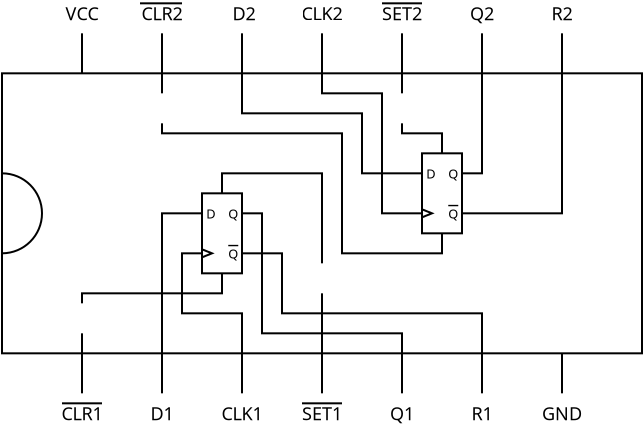 <?xml version="1.0" encoding="UTF-8"?>
<dia:diagram xmlns:dia="http://www.lysator.liu.se/~alla/dia/">
  <dia:layer name="Background" visible="true" connectable="true" active="true">
    <dia:object type="Standard - Box" version="0" id="O0">
      <dia:attribute name="obj_pos">
        <dia:point val="19,10"/>
      </dia:attribute>
      <dia:attribute name="obj_bb">
        <dia:rectangle val="18.95,9.95;51.05,24.05"/>
      </dia:attribute>
      <dia:attribute name="elem_corner">
        <dia:point val="19,10"/>
      </dia:attribute>
      <dia:attribute name="elem_width">
        <dia:real val="32"/>
      </dia:attribute>
      <dia:attribute name="elem_height">
        <dia:real val="14"/>
      </dia:attribute>
      <dia:attribute name="show_background">
        <dia:boolean val="true"/>
      </dia:attribute>
    </dia:object>
    <dia:object type="Standard - Text" version="1" id="O1">
      <dia:attribute name="obj_pos">
        <dia:point val="23,7"/>
      </dia:attribute>
      <dia:attribute name="obj_bb">
        <dia:rectangle val="22.061,6.475;23.939,7.525"/>
      </dia:attribute>
      <dia:attribute name="text">
        <dia:composite type="text">
          <dia:attribute name="string">
            <dia:string>#VCC#</dia:string>
          </dia:attribute>
          <dia:attribute name="font">
            <dia:font family="sans" style="0" name="Helvetica"/>
          </dia:attribute>
          <dia:attribute name="height">
            <dia:real val="1.129"/>
          </dia:attribute>
          <dia:attribute name="pos">
            <dia:point val="23,7.312"/>
          </dia:attribute>
          <dia:attribute name="color">
            <dia:color val="#000000ff"/>
          </dia:attribute>
          <dia:attribute name="alignment">
            <dia:enum val="1"/>
          </dia:attribute>
        </dia:composite>
      </dia:attribute>
      <dia:attribute name="valign">
        <dia:enum val="2"/>
      </dia:attribute>
    </dia:object>
    <dia:object type="Standard - Text" version="1" id="O2">
      <dia:attribute name="obj_pos">
        <dia:point val="23,27"/>
      </dia:attribute>
      <dia:attribute name="obj_bb">
        <dia:rectangle val="21.832,26.475;24.168,27.525"/>
      </dia:attribute>
      <dia:attribute name="text">
        <dia:composite type="text">
          <dia:attribute name="string">
            <dia:string>#CLR1#</dia:string>
          </dia:attribute>
          <dia:attribute name="font">
            <dia:font family="sans" style="0" name="Helvetica"/>
          </dia:attribute>
          <dia:attribute name="height">
            <dia:real val="1.129"/>
          </dia:attribute>
          <dia:attribute name="pos">
            <dia:point val="23,27.312"/>
          </dia:attribute>
          <dia:attribute name="color">
            <dia:color val="#000000ff"/>
          </dia:attribute>
          <dia:attribute name="alignment">
            <dia:enum val="1"/>
          </dia:attribute>
        </dia:composite>
      </dia:attribute>
      <dia:attribute name="valign">
        <dia:enum val="2"/>
      </dia:attribute>
    </dia:object>
    <dia:object type="Standard - Text" version="1" id="O3">
      <dia:attribute name="obj_pos">
        <dia:point val="27,27"/>
      </dia:attribute>
      <dia:attribute name="obj_bb">
        <dia:rectangle val="26.365,26.475;27.635,27.525"/>
      </dia:attribute>
      <dia:attribute name="text">
        <dia:composite type="text">
          <dia:attribute name="string">
            <dia:string>#D1#</dia:string>
          </dia:attribute>
          <dia:attribute name="font">
            <dia:font family="sans" style="0" name="Helvetica"/>
          </dia:attribute>
          <dia:attribute name="height">
            <dia:real val="1.129"/>
          </dia:attribute>
          <dia:attribute name="pos">
            <dia:point val="27,27.312"/>
          </dia:attribute>
          <dia:attribute name="color">
            <dia:color val="#000000ff"/>
          </dia:attribute>
          <dia:attribute name="alignment">
            <dia:enum val="1"/>
          </dia:attribute>
        </dia:composite>
      </dia:attribute>
      <dia:attribute name="valign">
        <dia:enum val="2"/>
      </dia:attribute>
    </dia:object>
    <dia:object type="Standard - Text" version="1" id="O4">
      <dia:attribute name="obj_pos">
        <dia:point val="31,27"/>
      </dia:attribute>
      <dia:attribute name="obj_bb">
        <dia:rectangle val="29.85,26.475;32.15,27.525"/>
      </dia:attribute>
      <dia:attribute name="text">
        <dia:composite type="text">
          <dia:attribute name="string">
            <dia:string>#CLK1#</dia:string>
          </dia:attribute>
          <dia:attribute name="font">
            <dia:font family="sans" style="0" name="Helvetica"/>
          </dia:attribute>
          <dia:attribute name="height">
            <dia:real val="1.129"/>
          </dia:attribute>
          <dia:attribute name="pos">
            <dia:point val="31,27.312"/>
          </dia:attribute>
          <dia:attribute name="color">
            <dia:color val="#000000ff"/>
          </dia:attribute>
          <dia:attribute name="alignment">
            <dia:enum val="1"/>
          </dia:attribute>
        </dia:composite>
      </dia:attribute>
      <dia:attribute name="valign">
        <dia:enum val="2"/>
      </dia:attribute>
    </dia:object>
    <dia:object type="Standard - Text" version="1" id="O5">
      <dia:attribute name="obj_pos">
        <dia:point val="47,7"/>
      </dia:attribute>
      <dia:attribute name="obj_bb">
        <dia:rectangle val="46.399,6.475;47.601,7.525"/>
      </dia:attribute>
      <dia:attribute name="text">
        <dia:composite type="text">
          <dia:attribute name="string">
            <dia:string>#R2#</dia:string>
          </dia:attribute>
          <dia:attribute name="font">
            <dia:font family="sans" style="0" name="Helvetica"/>
          </dia:attribute>
          <dia:attribute name="height">
            <dia:real val="1.129"/>
          </dia:attribute>
          <dia:attribute name="pos">
            <dia:point val="47,7.312"/>
          </dia:attribute>
          <dia:attribute name="color">
            <dia:color val="#000000ff"/>
          </dia:attribute>
          <dia:attribute name="alignment">
            <dia:enum val="1"/>
          </dia:attribute>
        </dia:composite>
      </dia:attribute>
      <dia:attribute name="valign">
        <dia:enum val="2"/>
      </dia:attribute>
    </dia:object>
    <dia:object type="Standard - Text" version="1" id="O6">
      <dia:attribute name="obj_pos">
        <dia:point val="43,7"/>
      </dia:attribute>
      <dia:attribute name="obj_bb">
        <dia:rectangle val="42.358,6.475;43.642,7.525"/>
      </dia:attribute>
      <dia:attribute name="text">
        <dia:composite type="text">
          <dia:attribute name="string">
            <dia:string>#Q2#</dia:string>
          </dia:attribute>
          <dia:attribute name="font">
            <dia:font family="sans" style="0" name="Helvetica"/>
          </dia:attribute>
          <dia:attribute name="height">
            <dia:real val="1.129"/>
          </dia:attribute>
          <dia:attribute name="pos">
            <dia:point val="43,7.312"/>
          </dia:attribute>
          <dia:attribute name="color">
            <dia:color val="#000000ff"/>
          </dia:attribute>
          <dia:attribute name="alignment">
            <dia:enum val="1"/>
          </dia:attribute>
        </dia:composite>
      </dia:attribute>
      <dia:attribute name="valign">
        <dia:enum val="2"/>
      </dia:attribute>
    </dia:object>
    <dia:object type="Standard - Text" version="1" id="O7">
      <dia:attribute name="obj_pos">
        <dia:point val="39,7"/>
      </dia:attribute>
      <dia:attribute name="obj_bb">
        <dia:rectangle val="37.865,6.475;40.135,7.525"/>
      </dia:attribute>
      <dia:attribute name="text">
        <dia:composite type="text">
          <dia:attribute name="string">
            <dia:string>#SET2#</dia:string>
          </dia:attribute>
          <dia:attribute name="font">
            <dia:font family="sans" style="0" name="Helvetica"/>
          </dia:attribute>
          <dia:attribute name="height">
            <dia:real val="1.129"/>
          </dia:attribute>
          <dia:attribute name="pos">
            <dia:point val="39,7.312"/>
          </dia:attribute>
          <dia:attribute name="color">
            <dia:color val="#000000ff"/>
          </dia:attribute>
          <dia:attribute name="alignment">
            <dia:enum val="1"/>
          </dia:attribute>
        </dia:composite>
      </dia:attribute>
      <dia:attribute name="valign">
        <dia:enum val="2"/>
      </dia:attribute>
    </dia:object>
    <dia:object type="Standard - Text" version="1" id="O8">
      <dia:attribute name="obj_pos">
        <dia:point val="27,7"/>
      </dia:attribute>
      <dia:attribute name="obj_bb">
        <dia:rectangle val="25.832,6.475;28.168,7.525"/>
      </dia:attribute>
      <dia:attribute name="text">
        <dia:composite type="text">
          <dia:attribute name="string">
            <dia:string>#CLR2#</dia:string>
          </dia:attribute>
          <dia:attribute name="font">
            <dia:font family="sans" style="0" name="Helvetica"/>
          </dia:attribute>
          <dia:attribute name="height">
            <dia:real val="1.129"/>
          </dia:attribute>
          <dia:attribute name="pos">
            <dia:point val="27,7.312"/>
          </dia:attribute>
          <dia:attribute name="color">
            <dia:color val="#000000ff"/>
          </dia:attribute>
          <dia:attribute name="alignment">
            <dia:enum val="1"/>
          </dia:attribute>
        </dia:composite>
      </dia:attribute>
      <dia:attribute name="valign">
        <dia:enum val="2"/>
      </dia:attribute>
    </dia:object>
    <dia:object type="Standard - Text" version="1" id="O9">
      <dia:attribute name="obj_pos">
        <dia:point val="31.1,7"/>
      </dia:attribute>
      <dia:attribute name="obj_bb">
        <dia:rectangle val="30.465,6.475;31.735,7.525"/>
      </dia:attribute>
      <dia:attribute name="text">
        <dia:composite type="text">
          <dia:attribute name="string">
            <dia:string>#D2#</dia:string>
          </dia:attribute>
          <dia:attribute name="font">
            <dia:font family="sans" style="0" name="Helvetica"/>
          </dia:attribute>
          <dia:attribute name="height">
            <dia:real val="1.129"/>
          </dia:attribute>
          <dia:attribute name="pos">
            <dia:point val="31.1,7.312"/>
          </dia:attribute>
          <dia:attribute name="color">
            <dia:color val="#000000ff"/>
          </dia:attribute>
          <dia:attribute name="alignment">
            <dia:enum val="1"/>
          </dia:attribute>
        </dia:composite>
      </dia:attribute>
      <dia:attribute name="valign">
        <dia:enum val="2"/>
      </dia:attribute>
    </dia:object>
    <dia:object type="Standard - Text" version="1" id="O10">
      <dia:attribute name="obj_pos">
        <dia:point val="35,7"/>
      </dia:attribute>
      <dia:attribute name="obj_bb">
        <dia:rectangle val="33.85,6.475;36.15,7.525"/>
      </dia:attribute>
      <dia:attribute name="text">
        <dia:composite type="text">
          <dia:attribute name="string">
            <dia:string>#CLK2#</dia:string>
          </dia:attribute>
          <dia:attribute name="font">
            <dia:font family="sans" style="0" name="Helvetica"/>
          </dia:attribute>
          <dia:attribute name="height">
            <dia:real val="1.129"/>
          </dia:attribute>
          <dia:attribute name="pos">
            <dia:point val="35,7.312"/>
          </dia:attribute>
          <dia:attribute name="color">
            <dia:color val="#000000ff"/>
          </dia:attribute>
          <dia:attribute name="alignment">
            <dia:enum val="1"/>
          </dia:attribute>
        </dia:composite>
      </dia:attribute>
      <dia:attribute name="valign">
        <dia:enum val="2"/>
      </dia:attribute>
    </dia:object>
    <dia:object type="Standard - Text" version="1" id="O11">
      <dia:attribute name="obj_pos">
        <dia:point val="23,7"/>
      </dia:attribute>
      <dia:attribute name="obj_bb">
        <dia:rectangle val="23,6.405;23,7.15"/>
      </dia:attribute>
      <dia:attribute name="text">
        <dia:composite type="text">
          <dia:attribute name="string">
            <dia:string>##</dia:string>
          </dia:attribute>
          <dia:attribute name="font">
            <dia:font family="sans" style="0" name="Helvetica"/>
          </dia:attribute>
          <dia:attribute name="height">
            <dia:real val="0.8"/>
          </dia:attribute>
          <dia:attribute name="pos">
            <dia:point val="23,7"/>
          </dia:attribute>
          <dia:attribute name="color">
            <dia:color val="#000000ff"/>
          </dia:attribute>
          <dia:attribute name="alignment">
            <dia:enum val="0"/>
          </dia:attribute>
        </dia:composite>
      </dia:attribute>
      <dia:attribute name="valign">
        <dia:enum val="3"/>
      </dia:attribute>
    </dia:object>
    <dia:group>
      <dia:attribute name="meta">
        <dia:composite type="dict"/>
      </dia:attribute>
      <dia:attribute name="matrix"/>
      <dia:object type="Standard - Arc" version="0" id="O12">
        <dia:attribute name="obj_pos">
          <dia:point val="19,19"/>
        </dia:attribute>
        <dia:attribute name="obj_bb">
          <dia:rectangle val="18.95,14.95;21.05,19.05"/>
        </dia:attribute>
        <dia:attribute name="conn_endpoints">
          <dia:point val="19,19"/>
          <dia:point val="19,15"/>
        </dia:attribute>
        <dia:attribute name="curve_distance">
          <dia:real val="2"/>
        </dia:attribute>
      </dia:object>
      <dia:object type="Standard - Line" version="0" id="O13">
        <dia:attribute name="obj_pos">
          <dia:point val="19,15"/>
        </dia:attribute>
        <dia:attribute name="obj_bb">
          <dia:rectangle val="18.95,14.95;19.05,19.05"/>
        </dia:attribute>
        <dia:attribute name="conn_endpoints">
          <dia:point val="19,15"/>
          <dia:point val="19,19"/>
        </dia:attribute>
        <dia:attribute name="numcp">
          <dia:int val="1"/>
        </dia:attribute>
      </dia:object>
    </dia:group>
    <dia:object type="Standard - Text" version="1" id="O14">
      <dia:attribute name="obj_pos">
        <dia:point val="35,27"/>
      </dia:attribute>
      <dia:attribute name="obj_bb">
        <dia:rectangle val="33.865,26.475;36.135,27.525"/>
      </dia:attribute>
      <dia:attribute name="text">
        <dia:composite type="text">
          <dia:attribute name="string">
            <dia:string>#SET1#</dia:string>
          </dia:attribute>
          <dia:attribute name="font">
            <dia:font family="sans" style="0" name="Helvetica"/>
          </dia:attribute>
          <dia:attribute name="height">
            <dia:real val="1.129"/>
          </dia:attribute>
          <dia:attribute name="pos">
            <dia:point val="35,27.312"/>
          </dia:attribute>
          <dia:attribute name="color">
            <dia:color val="#000000ff"/>
          </dia:attribute>
          <dia:attribute name="alignment">
            <dia:enum val="1"/>
          </dia:attribute>
        </dia:composite>
      </dia:attribute>
      <dia:attribute name="valign">
        <dia:enum val="2"/>
      </dia:attribute>
    </dia:object>
    <dia:object type="Standard - Text" version="1" id="O15">
      <dia:attribute name="obj_pos">
        <dia:point val="39,27"/>
      </dia:attribute>
      <dia:attribute name="obj_bb">
        <dia:rectangle val="38.358,26.475;39.642,27.525"/>
      </dia:attribute>
      <dia:attribute name="text">
        <dia:composite type="text">
          <dia:attribute name="string">
            <dia:string>#Q1#</dia:string>
          </dia:attribute>
          <dia:attribute name="font">
            <dia:font family="sans" style="0" name="Helvetica"/>
          </dia:attribute>
          <dia:attribute name="height">
            <dia:real val="1.129"/>
          </dia:attribute>
          <dia:attribute name="pos">
            <dia:point val="39,27.312"/>
          </dia:attribute>
          <dia:attribute name="color">
            <dia:color val="#000000ff"/>
          </dia:attribute>
          <dia:attribute name="alignment">
            <dia:enum val="1"/>
          </dia:attribute>
        </dia:composite>
      </dia:attribute>
      <dia:attribute name="valign">
        <dia:enum val="2"/>
      </dia:attribute>
    </dia:object>
    <dia:object type="Standard - Text" version="1" id="O16">
      <dia:attribute name="obj_pos">
        <dia:point val="43,27"/>
      </dia:attribute>
      <dia:attribute name="obj_bb">
        <dia:rectangle val="42.399,26.475;43.601,27.525"/>
      </dia:attribute>
      <dia:attribute name="text">
        <dia:composite type="text">
          <dia:attribute name="string">
            <dia:string>#R1#</dia:string>
          </dia:attribute>
          <dia:attribute name="font">
            <dia:font family="sans" style="0" name="Helvetica"/>
          </dia:attribute>
          <dia:attribute name="height">
            <dia:real val="1.129"/>
          </dia:attribute>
          <dia:attribute name="pos">
            <dia:point val="43,27.312"/>
          </dia:attribute>
          <dia:attribute name="color">
            <dia:color val="#000000ff"/>
          </dia:attribute>
          <dia:attribute name="alignment">
            <dia:enum val="1"/>
          </dia:attribute>
        </dia:composite>
      </dia:attribute>
      <dia:attribute name="valign">
        <dia:enum val="2"/>
      </dia:attribute>
    </dia:object>
    <dia:object type="Standard - Text" version="1" id="O17">
      <dia:attribute name="obj_pos">
        <dia:point val="47,27"/>
      </dia:attribute>
      <dia:attribute name="obj_bb">
        <dia:rectangle val="45.965,26.475;48.035,27.525"/>
      </dia:attribute>
      <dia:attribute name="text">
        <dia:composite type="text">
          <dia:attribute name="string">
            <dia:string>#GND#</dia:string>
          </dia:attribute>
          <dia:attribute name="font">
            <dia:font family="sans" style="0" name="Helvetica"/>
          </dia:attribute>
          <dia:attribute name="height">
            <dia:real val="1.129"/>
          </dia:attribute>
          <dia:attribute name="pos">
            <dia:point val="47,27.312"/>
          </dia:attribute>
          <dia:attribute name="color">
            <dia:color val="#000000ff"/>
          </dia:attribute>
          <dia:attribute name="alignment">
            <dia:enum val="1"/>
          </dia:attribute>
        </dia:composite>
      </dia:attribute>
      <dia:attribute name="valign">
        <dia:enum val="2"/>
      </dia:attribute>
    </dia:object>
    <dia:object type="Standard - Text" version="1" id="O18">
      <dia:attribute name="obj_pos">
        <dia:point val="35,27"/>
      </dia:attribute>
      <dia:attribute name="obj_bb">
        <dia:rectangle val="35,26.405;35,27.15"/>
      </dia:attribute>
      <dia:attribute name="text">
        <dia:composite type="text">
          <dia:attribute name="string">
            <dia:string>##</dia:string>
          </dia:attribute>
          <dia:attribute name="font">
            <dia:font family="sans" style="0" name="Helvetica"/>
          </dia:attribute>
          <dia:attribute name="height">
            <dia:real val="0.8"/>
          </dia:attribute>
          <dia:attribute name="pos">
            <dia:point val="35,27"/>
          </dia:attribute>
          <dia:attribute name="color">
            <dia:color val="#000000ff"/>
          </dia:attribute>
          <dia:attribute name="alignment">
            <dia:enum val="0"/>
          </dia:attribute>
        </dia:composite>
      </dia:attribute>
      <dia:attribute name="valign">
        <dia:enum val="3"/>
      </dia:attribute>
    </dia:object>
    <dia:object type="Standard - Text" version="1" id="O19">
      <dia:attribute name="obj_pos">
        <dia:point val="36,27"/>
      </dia:attribute>
      <dia:attribute name="obj_bb">
        <dia:rectangle val="36,26.405;36,27.15"/>
      </dia:attribute>
      <dia:attribute name="text">
        <dia:composite type="text">
          <dia:attribute name="string">
            <dia:string>##</dia:string>
          </dia:attribute>
          <dia:attribute name="font">
            <dia:font family="sans" style="0" name="Helvetica"/>
          </dia:attribute>
          <dia:attribute name="height">
            <dia:real val="0.8"/>
          </dia:attribute>
          <dia:attribute name="pos">
            <dia:point val="36,27"/>
          </dia:attribute>
          <dia:attribute name="color">
            <dia:color val="#000000ff"/>
          </dia:attribute>
          <dia:attribute name="alignment">
            <dia:enum val="0"/>
          </dia:attribute>
        </dia:composite>
      </dia:attribute>
      <dia:attribute name="valign">
        <dia:enum val="3"/>
      </dia:attribute>
    </dia:object>
    <dia:object type="Digital - inv_v" version="1" id="O20">
      <dia:attribute name="obj_pos">
        <dia:point val="34.5,19.5"/>
      </dia:attribute>
      <dia:attribute name="obj_bb">
        <dia:rectangle val="34.345,19.4;35.655,21.1"/>
      </dia:attribute>
      <dia:attribute name="meta">
        <dia:composite type="dict"/>
      </dia:attribute>
      <dia:attribute name="elem_corner">
        <dia:point val="34.5,19.5"/>
      </dia:attribute>
      <dia:attribute name="elem_width">
        <dia:real val="1"/>
      </dia:attribute>
      <dia:attribute name="elem_height">
        <dia:real val="1.5"/>
      </dia:attribute>
      <dia:attribute name="line_width">
        <dia:real val="0.1"/>
      </dia:attribute>
      <dia:attribute name="line_colour">
        <dia:color val="#000000ff"/>
      </dia:attribute>
      <dia:attribute name="fill_colour">
        <dia:color val="#ffffffff"/>
      </dia:attribute>
      <dia:attribute name="show_background">
        <dia:boolean val="true"/>
      </dia:attribute>
      <dia:attribute name="line_style">
        <dia:enum val="0"/>
        <dia:real val="1"/>
      </dia:attribute>
      <dia:attribute name="flip_horizontal">
        <dia:boolean val="false"/>
      </dia:attribute>
      <dia:attribute name="flip_vertical">
        <dia:boolean val="true"/>
      </dia:attribute>
      <dia:attribute name="subscale">
        <dia:real val="1"/>
      </dia:attribute>
    </dia:object>
    <dia:object type="Standard - Line" version="0" id="O21">
      <dia:attribute name="obj_pos">
        <dia:point val="23,26"/>
      </dia:attribute>
      <dia:attribute name="obj_bb">
        <dia:rectangle val="22.95,22.95;23.05,26.05"/>
      </dia:attribute>
      <dia:attribute name="conn_endpoints">
        <dia:point val="23,26"/>
        <dia:point val="23,23"/>
      </dia:attribute>
      <dia:attribute name="numcp">
        <dia:int val="1"/>
      </dia:attribute>
      <dia:connections>
        <dia:connection handle="0" to="O28" connection="0"/>
        <dia:connection handle="1" to="O27" connection="0"/>
      </dia:connections>
    </dia:object>
    <dia:object type="Digital - inv_v" version="1" id="O22">
      <dia:attribute name="obj_pos">
        <dia:point val="26.5,11"/>
      </dia:attribute>
      <dia:attribute name="obj_bb">
        <dia:rectangle val="26.345,10.9;27.655,12.6"/>
      </dia:attribute>
      <dia:attribute name="meta">
        <dia:composite type="dict"/>
      </dia:attribute>
      <dia:attribute name="elem_corner">
        <dia:point val="26.5,11"/>
      </dia:attribute>
      <dia:attribute name="elem_width">
        <dia:real val="1"/>
      </dia:attribute>
      <dia:attribute name="elem_height">
        <dia:real val="1.5"/>
      </dia:attribute>
      <dia:attribute name="line_width">
        <dia:real val="0.1"/>
      </dia:attribute>
      <dia:attribute name="line_colour">
        <dia:color val="#000000ff"/>
      </dia:attribute>
      <dia:attribute name="fill_colour">
        <dia:color val="#ffffffff"/>
      </dia:attribute>
      <dia:attribute name="show_background">
        <dia:boolean val="true"/>
      </dia:attribute>
      <dia:attribute name="line_style">
        <dia:enum val="0"/>
        <dia:real val="1"/>
      </dia:attribute>
      <dia:attribute name="flip_horizontal">
        <dia:boolean val="false"/>
      </dia:attribute>
      <dia:attribute name="flip_vertical">
        <dia:boolean val="false"/>
      </dia:attribute>
      <dia:attribute name="subscale">
        <dia:real val="1"/>
      </dia:attribute>
    </dia:object>
    <dia:object type="Standard - Line" version="0" id="O23">
      <dia:attribute name="obj_pos">
        <dia:point val="27,11"/>
      </dia:attribute>
      <dia:attribute name="obj_bb">
        <dia:rectangle val="26.95,7.95;27.05,11.05"/>
      </dia:attribute>
      <dia:attribute name="conn_endpoints">
        <dia:point val="27,11"/>
        <dia:point val="27,8"/>
      </dia:attribute>
      <dia:attribute name="numcp">
        <dia:int val="1"/>
      </dia:attribute>
      <dia:connections>
        <dia:connection handle="0" to="O22" connection="0"/>
        <dia:connection handle="1" to="O24" connection="0"/>
      </dia:connections>
    </dia:object>
    <dia:object type="Electronic - contact" version="1" id="O24">
      <dia:attribute name="obj_pos">
        <dia:point val="26,7"/>
      </dia:attribute>
      <dia:attribute name="obj_bb">
        <dia:rectangle val="25.9,6.9;28.1,9.1"/>
      </dia:attribute>
      <dia:attribute name="meta">
        <dia:composite type="dict"/>
      </dia:attribute>
      <dia:attribute name="elem_corner">
        <dia:point val="26,7"/>
      </dia:attribute>
      <dia:attribute name="elem_width">
        <dia:real val="2"/>
      </dia:attribute>
      <dia:attribute name="elem_height">
        <dia:real val="2"/>
      </dia:attribute>
      <dia:attribute name="line_width">
        <dia:real val="0.1"/>
      </dia:attribute>
      <dia:attribute name="line_colour">
        <dia:color val="#000000ff"/>
      </dia:attribute>
      <dia:attribute name="fill_colour">
        <dia:color val="#ffffffff"/>
      </dia:attribute>
      <dia:attribute name="show_background">
        <dia:boolean val="true"/>
      </dia:attribute>
      <dia:attribute name="line_style">
        <dia:enum val="0"/>
        <dia:real val="1"/>
      </dia:attribute>
      <dia:attribute name="flip_horizontal">
        <dia:boolean val="false"/>
      </dia:attribute>
      <dia:attribute name="flip_vertical">
        <dia:boolean val="false"/>
      </dia:attribute>
      <dia:attribute name="subscale">
        <dia:real val="1"/>
      </dia:attribute>
    </dia:object>
    <dia:object type="Digital - inv_v" version="1" id="O25">
      <dia:attribute name="obj_pos">
        <dia:point val="38.5,11"/>
      </dia:attribute>
      <dia:attribute name="obj_bb">
        <dia:rectangle val="38.345,10.9;39.655,12.6"/>
      </dia:attribute>
      <dia:attribute name="meta">
        <dia:composite type="dict"/>
      </dia:attribute>
      <dia:attribute name="elem_corner">
        <dia:point val="38.5,11"/>
      </dia:attribute>
      <dia:attribute name="elem_width">
        <dia:real val="1"/>
      </dia:attribute>
      <dia:attribute name="elem_height">
        <dia:real val="1.5"/>
      </dia:attribute>
      <dia:attribute name="line_width">
        <dia:real val="0.1"/>
      </dia:attribute>
      <dia:attribute name="line_colour">
        <dia:color val="#000000ff"/>
      </dia:attribute>
      <dia:attribute name="fill_colour">
        <dia:color val="#ffffffff"/>
      </dia:attribute>
      <dia:attribute name="show_background">
        <dia:boolean val="true"/>
      </dia:attribute>
      <dia:attribute name="line_style">
        <dia:enum val="0"/>
        <dia:real val="1"/>
      </dia:attribute>
      <dia:attribute name="flip_horizontal">
        <dia:boolean val="false"/>
      </dia:attribute>
      <dia:attribute name="flip_vertical">
        <dia:boolean val="false"/>
      </dia:attribute>
      <dia:attribute name="subscale">
        <dia:real val="1"/>
      </dia:attribute>
    </dia:object>
    <dia:object type="Standard - Line" version="0" id="O26">
      <dia:attribute name="obj_pos">
        <dia:point val="39,8"/>
      </dia:attribute>
      <dia:attribute name="obj_bb">
        <dia:rectangle val="38.95,7.95;39.05,11.05"/>
      </dia:attribute>
      <dia:attribute name="conn_endpoints">
        <dia:point val="39,8"/>
        <dia:point val="39,11"/>
      </dia:attribute>
      <dia:attribute name="numcp">
        <dia:int val="1"/>
      </dia:attribute>
      <dia:connections>
        <dia:connection handle="0" to="O29" connection="0"/>
        <dia:connection handle="1" to="O25" connection="0"/>
      </dia:connections>
    </dia:object>
    <dia:object type="Digital - inv_v" version="1" id="O27">
      <dia:attribute name="obj_pos">
        <dia:point val="22.5,21.5"/>
      </dia:attribute>
      <dia:attribute name="obj_bb">
        <dia:rectangle val="22.345,21.4;23.655,23.1"/>
      </dia:attribute>
      <dia:attribute name="meta">
        <dia:composite type="dict"/>
      </dia:attribute>
      <dia:attribute name="elem_corner">
        <dia:point val="22.5,21.5"/>
      </dia:attribute>
      <dia:attribute name="elem_width">
        <dia:real val="1"/>
      </dia:attribute>
      <dia:attribute name="elem_height">
        <dia:real val="1.5"/>
      </dia:attribute>
      <dia:attribute name="line_width">
        <dia:real val="0.1"/>
      </dia:attribute>
      <dia:attribute name="line_colour">
        <dia:color val="#000000ff"/>
      </dia:attribute>
      <dia:attribute name="fill_colour">
        <dia:color val="#ffffffff"/>
      </dia:attribute>
      <dia:attribute name="show_background">
        <dia:boolean val="true"/>
      </dia:attribute>
      <dia:attribute name="line_style">
        <dia:enum val="0"/>
        <dia:real val="1"/>
      </dia:attribute>
      <dia:attribute name="flip_horizontal">
        <dia:boolean val="false"/>
      </dia:attribute>
      <dia:attribute name="flip_vertical">
        <dia:boolean val="true"/>
      </dia:attribute>
      <dia:attribute name="subscale">
        <dia:real val="1"/>
      </dia:attribute>
    </dia:object>
    <dia:object type="Electronic - contact" version="1" id="O28">
      <dia:attribute name="obj_pos">
        <dia:point val="22,25"/>
      </dia:attribute>
      <dia:attribute name="obj_bb">
        <dia:rectangle val="21.9,24.9;24.1,27.1"/>
      </dia:attribute>
      <dia:attribute name="meta">
        <dia:composite type="dict"/>
      </dia:attribute>
      <dia:attribute name="elem_corner">
        <dia:point val="22,25"/>
      </dia:attribute>
      <dia:attribute name="elem_width">
        <dia:real val="2"/>
      </dia:attribute>
      <dia:attribute name="elem_height">
        <dia:real val="2"/>
      </dia:attribute>
      <dia:attribute name="line_width">
        <dia:real val="0.1"/>
      </dia:attribute>
      <dia:attribute name="line_colour">
        <dia:color val="#000000ff"/>
      </dia:attribute>
      <dia:attribute name="fill_colour">
        <dia:color val="#ffffffff"/>
      </dia:attribute>
      <dia:attribute name="show_background">
        <dia:boolean val="true"/>
      </dia:attribute>
      <dia:attribute name="line_style">
        <dia:enum val="0"/>
        <dia:real val="1"/>
      </dia:attribute>
      <dia:attribute name="flip_horizontal">
        <dia:boolean val="false"/>
      </dia:attribute>
      <dia:attribute name="flip_vertical">
        <dia:boolean val="false"/>
      </dia:attribute>
      <dia:attribute name="subscale">
        <dia:real val="1"/>
      </dia:attribute>
    </dia:object>
    <dia:object type="Electronic - contact" version="1" id="O29">
      <dia:attribute name="obj_pos">
        <dia:point val="38,7"/>
      </dia:attribute>
      <dia:attribute name="obj_bb">
        <dia:rectangle val="37.9,6.9;40.1,9.1"/>
      </dia:attribute>
      <dia:attribute name="meta">
        <dia:composite type="dict"/>
      </dia:attribute>
      <dia:attribute name="elem_corner">
        <dia:point val="38,7"/>
      </dia:attribute>
      <dia:attribute name="elem_width">
        <dia:real val="2"/>
      </dia:attribute>
      <dia:attribute name="elem_height">
        <dia:real val="2"/>
      </dia:attribute>
      <dia:attribute name="line_width">
        <dia:real val="0.1"/>
      </dia:attribute>
      <dia:attribute name="line_colour">
        <dia:color val="#000000ff"/>
      </dia:attribute>
      <dia:attribute name="fill_colour">
        <dia:color val="#ffffffff"/>
      </dia:attribute>
      <dia:attribute name="show_background">
        <dia:boolean val="true"/>
      </dia:attribute>
      <dia:attribute name="line_style">
        <dia:enum val="0"/>
        <dia:real val="1"/>
      </dia:attribute>
      <dia:attribute name="flip_horizontal">
        <dia:boolean val="false"/>
      </dia:attribute>
      <dia:attribute name="flip_vertical">
        <dia:boolean val="false"/>
      </dia:attribute>
      <dia:attribute name="subscale">
        <dia:real val="1"/>
      </dia:attribute>
    </dia:object>
    <dia:object type="Standard - Line" version="0" id="O30">
      <dia:attribute name="obj_pos">
        <dia:point val="35,26"/>
      </dia:attribute>
      <dia:attribute name="obj_bb">
        <dia:rectangle val="34.95,20.95;35.05,26.05"/>
      </dia:attribute>
      <dia:attribute name="conn_endpoints">
        <dia:point val="35,26"/>
        <dia:point val="35,21"/>
      </dia:attribute>
      <dia:attribute name="numcp">
        <dia:int val="1"/>
      </dia:attribute>
      <dia:connections>
        <dia:connection handle="0" to="O53" connection="0"/>
        <dia:connection handle="1" to="O20" connection="0"/>
      </dia:connections>
    </dia:object>
    <dia:object type="Standard - Line" version="0" id="O31">
      <dia:attribute name="obj_pos">
        <dia:point val="47,24"/>
      </dia:attribute>
      <dia:attribute name="obj_bb">
        <dia:rectangle val="46.95,23.95;47.05,26.05"/>
      </dia:attribute>
      <dia:attribute name="conn_endpoints">
        <dia:point val="47,24"/>
        <dia:point val="47,26"/>
      </dia:attribute>
      <dia:attribute name="numcp">
        <dia:int val="1"/>
      </dia:attribute>
      <dia:connections>
        <dia:connection handle="1" to="O44" connection="0"/>
      </dia:connections>
    </dia:object>
    <dia:object type="Standard - Line" version="0" id="O32">
      <dia:attribute name="obj_pos">
        <dia:point val="22,26.5"/>
      </dia:attribute>
      <dia:attribute name="obj_bb">
        <dia:rectangle val="21.95,26.45;24.05,26.55"/>
      </dia:attribute>
      <dia:attribute name="conn_endpoints">
        <dia:point val="22,26.5"/>
        <dia:point val="24,26.5"/>
      </dia:attribute>
      <dia:attribute name="numcp">
        <dia:int val="1"/>
      </dia:attribute>
    </dia:object>
    <dia:object type="Standard - Line" version="0" id="O33">
      <dia:attribute name="obj_pos">
        <dia:point val="25.9,6.5"/>
      </dia:attribute>
      <dia:attribute name="obj_bb">
        <dia:rectangle val="25.85,6.45;28.05,6.55"/>
      </dia:attribute>
      <dia:attribute name="conn_endpoints">
        <dia:point val="25.9,6.5"/>
        <dia:point val="28,6.5"/>
      </dia:attribute>
      <dia:attribute name="numcp">
        <dia:int val="1"/>
      </dia:attribute>
    </dia:object>
    <dia:object type="Standard - Line" version="0" id="O34">
      <dia:attribute name="obj_pos">
        <dia:point val="34,26.5"/>
      </dia:attribute>
      <dia:attribute name="obj_bb">
        <dia:rectangle val="33.95,26.45;36.05,26.55"/>
      </dia:attribute>
      <dia:attribute name="conn_endpoints">
        <dia:point val="34,26.5"/>
        <dia:point val="36,26.5"/>
      </dia:attribute>
      <dia:attribute name="numcp">
        <dia:int val="1"/>
      </dia:attribute>
    </dia:object>
    <dia:object type="Standard - Line" version="0" id="O35">
      <dia:attribute name="obj_pos">
        <dia:point val="38,6.5"/>
      </dia:attribute>
      <dia:attribute name="obj_bb">
        <dia:rectangle val="37.95,6.45;40.05,6.55"/>
      </dia:attribute>
      <dia:attribute name="conn_endpoints">
        <dia:point val="38,6.5"/>
        <dia:point val="40,6.5"/>
      </dia:attribute>
      <dia:attribute name="numcp">
        <dia:int val="1"/>
      </dia:attribute>
    </dia:object>
    <dia:group>
      <dia:attribute name="meta">
        <dia:composite type="dict"/>
      </dia:attribute>
      <dia:attribute name="matrix">
        <dia:matrix xx="1" xy="0" yx="0" yy="1" x0="0" y0="2"/>
      </dia:attribute>
      <dia:object type="Flowchart - Box" version="0" id="O36">
        <dia:attribute name="obj_pos">
          <dia:point val="29,14"/>
        </dia:attribute>
        <dia:attribute name="obj_bb">
          <dia:rectangle val="28.95,13.95;31.05,18.05"/>
        </dia:attribute>
        <dia:attribute name="elem_corner">
          <dia:point val="29,14"/>
        </dia:attribute>
        <dia:attribute name="elem_width">
          <dia:real val="2"/>
        </dia:attribute>
        <dia:attribute name="elem_height">
          <dia:real val="4"/>
        </dia:attribute>
        <dia:attribute name="show_background">
          <dia:boolean val="true"/>
        </dia:attribute>
        <dia:attribute name="padding">
          <dia:real val="0.5"/>
        </dia:attribute>
        <dia:attribute name="text">
          <dia:composite type="text">
            <dia:attribute name="string">
              <dia:string>##</dia:string>
            </dia:attribute>
            <dia:attribute name="font">
              <dia:font family="sans" style="0" name="Helvetica"/>
            </dia:attribute>
            <dia:attribute name="height">
              <dia:real val="0.8"/>
            </dia:attribute>
            <dia:attribute name="pos">
              <dia:point val="30,16.195"/>
            </dia:attribute>
            <dia:attribute name="color">
              <dia:color val="#000000ff"/>
            </dia:attribute>
            <dia:attribute name="alignment">
              <dia:enum val="1"/>
            </dia:attribute>
          </dia:composite>
        </dia:attribute>
      </dia:object>
      <dia:object type="Standard - Text" version="1" id="O37">
        <dia:attribute name="obj_pos">
          <dia:point val="29.213,15.011"/>
        </dia:attribute>
        <dia:attribute name="obj_bb">
          <dia:rectangle val="29.213,14.639;29.705,15.383"/>
        </dia:attribute>
        <dia:attribute name="text">
          <dia:composite type="text">
            <dia:attribute name="string">
              <dia:string>#D#</dia:string>
            </dia:attribute>
            <dia:attribute name="font">
              <dia:font family="sans" style="0" name="Helvetica"/>
            </dia:attribute>
            <dia:attribute name="height">
              <dia:real val="0.8"/>
            </dia:attribute>
            <dia:attribute name="pos">
              <dia:point val="29.213,15.233"/>
            </dia:attribute>
            <dia:attribute name="color">
              <dia:color val="#000000ff"/>
            </dia:attribute>
            <dia:attribute name="alignment">
              <dia:enum val="0"/>
            </dia:attribute>
          </dia:composite>
        </dia:attribute>
        <dia:attribute name="valign">
          <dia:enum val="2"/>
        </dia:attribute>
      </dia:object>
      <dia:object type="Standard - Text" version="1" id="O38">
        <dia:attribute name="obj_pos">
          <dia:point val="30.813,15.011"/>
        </dia:attribute>
        <dia:attribute name="obj_bb">
          <dia:rectangle val="30.308,14.639;30.813,15.383"/>
        </dia:attribute>
        <dia:attribute name="text">
          <dia:composite type="text">
            <dia:attribute name="string">
              <dia:string>#Q#</dia:string>
            </dia:attribute>
            <dia:attribute name="font">
              <dia:font family="sans" style="0" name="Helvetica"/>
            </dia:attribute>
            <dia:attribute name="height">
              <dia:real val="0.8"/>
            </dia:attribute>
            <dia:attribute name="pos">
              <dia:point val="30.813,15.233"/>
            </dia:attribute>
            <dia:attribute name="color">
              <dia:color val="#000000ff"/>
            </dia:attribute>
            <dia:attribute name="alignment">
              <dia:enum val="2"/>
            </dia:attribute>
          </dia:composite>
        </dia:attribute>
        <dia:attribute name="valign">
          <dia:enum val="2"/>
        </dia:attribute>
      </dia:object>
      <dia:object type="Standard - Text" version="1" id="O39">
        <dia:attribute name="obj_pos">
          <dia:point val="30.813,17.011"/>
        </dia:attribute>
        <dia:attribute name="obj_bb">
          <dia:rectangle val="30.308,16.639;30.813,17.384"/>
        </dia:attribute>
        <dia:attribute name="text">
          <dia:composite type="text">
            <dia:attribute name="string">
              <dia:string>#Q#</dia:string>
            </dia:attribute>
            <dia:attribute name="font">
              <dia:font family="sans" style="0" name="Helvetica"/>
            </dia:attribute>
            <dia:attribute name="height">
              <dia:real val="0.8"/>
            </dia:attribute>
            <dia:attribute name="pos">
              <dia:point val="30.813,17.233"/>
            </dia:attribute>
            <dia:attribute name="color">
              <dia:color val="#000000ff"/>
            </dia:attribute>
            <dia:attribute name="alignment">
              <dia:enum val="2"/>
            </dia:attribute>
          </dia:composite>
        </dia:attribute>
        <dia:attribute name="valign">
          <dia:enum val="2"/>
        </dia:attribute>
        <dia:connections>
          <dia:connection handle="0" to="O36" connection="16"/>
          <dia:connection handle="1" to="O36" connection="16"/>
        </dia:connections>
      </dia:object>
      <dia:object type="Standard - Line" version="0" id="O40">
        <dia:attribute name="obj_pos">
          <dia:point val="30.813,16.611"/>
        </dia:attribute>
        <dia:attribute name="obj_bb">
          <dia:rectangle val="30.278,16.576;30.848,16.646"/>
        </dia:attribute>
        <dia:attribute name="conn_endpoints">
          <dia:point val="30.813,16.611"/>
          <dia:point val="30.313,16.611"/>
        </dia:attribute>
        <dia:attribute name="numcp">
          <dia:int val="1"/>
        </dia:attribute>
        <dia:attribute name="line_width">
          <dia:real val="0.07"/>
        </dia:attribute>
      </dia:object>
      <dia:object type="Standard - PolyLine" version="0" id="O41">
        <dia:attribute name="obj_pos">
          <dia:point val="30,16"/>
        </dia:attribute>
        <dia:attribute name="obj_bb">
          <dia:rectangle val="30,16;30,16"/>
        </dia:attribute>
        <dia:attribute name="poly_points">
          <dia:point val="30,16"/>
          <dia:point val="30,16"/>
        </dia:attribute>
      </dia:object>
      <dia:object type="Standard - PolyLine" version="0" id="O42">
        <dia:attribute name="obj_pos">
          <dia:point val="29,16.8"/>
        </dia:attribute>
        <dia:attribute name="obj_bb">
          <dia:rectangle val="28.935,16.735;29.635,17.265"/>
        </dia:attribute>
        <dia:attribute name="poly_points">
          <dia:point val="29,16.8"/>
          <dia:point val="29.5,17"/>
          <dia:point val="29,17.2"/>
        </dia:attribute>
      </dia:object>
    </dia:group>
    <dia:object type="Standard - Line" version="0" id="O43">
      <dia:attribute name="obj_pos">
        <dia:point val="23,10"/>
      </dia:attribute>
      <dia:attribute name="obj_bb">
        <dia:rectangle val="22.95,7.95;23.05,10.05"/>
      </dia:attribute>
      <dia:attribute name="conn_endpoints">
        <dia:point val="23,10"/>
        <dia:point val="23,8"/>
      </dia:attribute>
      <dia:attribute name="numcp">
        <dia:int val="1"/>
      </dia:attribute>
      <dia:connections>
        <dia:connection handle="1" to="O45" connection="0"/>
      </dia:connections>
    </dia:object>
    <dia:object type="Electronic - contact" version="1" id="O44">
      <dia:attribute name="obj_pos">
        <dia:point val="46,25"/>
      </dia:attribute>
      <dia:attribute name="obj_bb">
        <dia:rectangle val="45.9,24.9;48.1,27.1"/>
      </dia:attribute>
      <dia:attribute name="meta">
        <dia:composite type="dict"/>
      </dia:attribute>
      <dia:attribute name="elem_corner">
        <dia:point val="46,25"/>
      </dia:attribute>
      <dia:attribute name="elem_width">
        <dia:real val="2"/>
      </dia:attribute>
      <dia:attribute name="elem_height">
        <dia:real val="2"/>
      </dia:attribute>
      <dia:attribute name="line_width">
        <dia:real val="0.1"/>
      </dia:attribute>
      <dia:attribute name="line_colour">
        <dia:color val="#000000ff"/>
      </dia:attribute>
      <dia:attribute name="fill_colour">
        <dia:color val="#ffffffff"/>
      </dia:attribute>
      <dia:attribute name="show_background">
        <dia:boolean val="true"/>
      </dia:attribute>
      <dia:attribute name="line_style">
        <dia:enum val="0"/>
        <dia:real val="1"/>
      </dia:attribute>
      <dia:attribute name="flip_horizontal">
        <dia:boolean val="false"/>
      </dia:attribute>
      <dia:attribute name="flip_vertical">
        <dia:boolean val="false"/>
      </dia:attribute>
      <dia:attribute name="subscale">
        <dia:real val="1"/>
      </dia:attribute>
    </dia:object>
    <dia:object type="Electronic - contact" version="1" id="O45">
      <dia:attribute name="obj_pos">
        <dia:point val="22,7"/>
      </dia:attribute>
      <dia:attribute name="obj_bb">
        <dia:rectangle val="21.9,6.9;24.1,9.1"/>
      </dia:attribute>
      <dia:attribute name="meta">
        <dia:composite type="dict"/>
      </dia:attribute>
      <dia:attribute name="elem_corner">
        <dia:point val="22,7"/>
      </dia:attribute>
      <dia:attribute name="elem_width">
        <dia:real val="2"/>
      </dia:attribute>
      <dia:attribute name="elem_height">
        <dia:real val="2"/>
      </dia:attribute>
      <dia:attribute name="line_width">
        <dia:real val="0.1"/>
      </dia:attribute>
      <dia:attribute name="line_colour">
        <dia:color val="#000000ff"/>
      </dia:attribute>
      <dia:attribute name="fill_colour">
        <dia:color val="#ffffffff"/>
      </dia:attribute>
      <dia:attribute name="show_background">
        <dia:boolean val="true"/>
      </dia:attribute>
      <dia:attribute name="line_style">
        <dia:enum val="0"/>
        <dia:real val="1"/>
      </dia:attribute>
      <dia:attribute name="flip_horizontal">
        <dia:boolean val="false"/>
      </dia:attribute>
      <dia:attribute name="flip_vertical">
        <dia:boolean val="false"/>
      </dia:attribute>
      <dia:attribute name="subscale">
        <dia:real val="1"/>
      </dia:attribute>
    </dia:object>
    <dia:group>
      <dia:attribute name="meta">
        <dia:composite type="dict"/>
      </dia:attribute>
      <dia:attribute name="matrix">
        <dia:matrix xx="1" xy="0" yx="0" yy="1" x0="11" y0="-3.553e-15"/>
      </dia:attribute>
      <dia:object type="Flowchart - Box" version="0" id="O46">
        <dia:attribute name="obj_pos">
          <dia:point val="29,14"/>
        </dia:attribute>
        <dia:attribute name="obj_bb">
          <dia:rectangle val="28.95,13.95;31.05,18.05"/>
        </dia:attribute>
        <dia:attribute name="elem_corner">
          <dia:point val="29,14"/>
        </dia:attribute>
        <dia:attribute name="elem_width">
          <dia:real val="2"/>
        </dia:attribute>
        <dia:attribute name="elem_height">
          <dia:real val="4"/>
        </dia:attribute>
        <dia:attribute name="show_background">
          <dia:boolean val="true"/>
        </dia:attribute>
        <dia:attribute name="padding">
          <dia:real val="0.5"/>
        </dia:attribute>
        <dia:attribute name="text">
          <dia:composite type="text">
            <dia:attribute name="string">
              <dia:string>##</dia:string>
            </dia:attribute>
            <dia:attribute name="font">
              <dia:font family="sans" style="0" name="Helvetica"/>
            </dia:attribute>
            <dia:attribute name="height">
              <dia:real val="0.8"/>
            </dia:attribute>
            <dia:attribute name="pos">
              <dia:point val="30,16.195"/>
            </dia:attribute>
            <dia:attribute name="color">
              <dia:color val="#000000ff"/>
            </dia:attribute>
            <dia:attribute name="alignment">
              <dia:enum val="1"/>
            </dia:attribute>
          </dia:composite>
        </dia:attribute>
      </dia:object>
      <dia:object type="Standard - Text" version="1" id="O47">
        <dia:attribute name="obj_pos">
          <dia:point val="29.213,15.011"/>
        </dia:attribute>
        <dia:attribute name="obj_bb">
          <dia:rectangle val="29.213,14.639;29.705,15.383"/>
        </dia:attribute>
        <dia:attribute name="text">
          <dia:composite type="text">
            <dia:attribute name="string">
              <dia:string>#D#</dia:string>
            </dia:attribute>
            <dia:attribute name="font">
              <dia:font family="sans" style="0" name="Helvetica"/>
            </dia:attribute>
            <dia:attribute name="height">
              <dia:real val="0.8"/>
            </dia:attribute>
            <dia:attribute name="pos">
              <dia:point val="29.213,15.233"/>
            </dia:attribute>
            <dia:attribute name="color">
              <dia:color val="#000000ff"/>
            </dia:attribute>
            <dia:attribute name="alignment">
              <dia:enum val="0"/>
            </dia:attribute>
          </dia:composite>
        </dia:attribute>
        <dia:attribute name="valign">
          <dia:enum val="2"/>
        </dia:attribute>
      </dia:object>
      <dia:object type="Standard - Text" version="1" id="O48">
        <dia:attribute name="obj_pos">
          <dia:point val="30.813,15.011"/>
        </dia:attribute>
        <dia:attribute name="obj_bb">
          <dia:rectangle val="30.308,14.639;30.813,15.383"/>
        </dia:attribute>
        <dia:attribute name="text">
          <dia:composite type="text">
            <dia:attribute name="string">
              <dia:string>#Q#</dia:string>
            </dia:attribute>
            <dia:attribute name="font">
              <dia:font family="sans" style="0" name="Helvetica"/>
            </dia:attribute>
            <dia:attribute name="height">
              <dia:real val="0.8"/>
            </dia:attribute>
            <dia:attribute name="pos">
              <dia:point val="30.813,15.233"/>
            </dia:attribute>
            <dia:attribute name="color">
              <dia:color val="#000000ff"/>
            </dia:attribute>
            <dia:attribute name="alignment">
              <dia:enum val="2"/>
            </dia:attribute>
          </dia:composite>
        </dia:attribute>
        <dia:attribute name="valign">
          <dia:enum val="2"/>
        </dia:attribute>
      </dia:object>
      <dia:object type="Standard - Text" version="1" id="O49">
        <dia:attribute name="obj_pos">
          <dia:point val="30.813,17.011"/>
        </dia:attribute>
        <dia:attribute name="obj_bb">
          <dia:rectangle val="30.308,16.639;30.813,17.384"/>
        </dia:attribute>
        <dia:attribute name="text">
          <dia:composite type="text">
            <dia:attribute name="string">
              <dia:string>#Q#</dia:string>
            </dia:attribute>
            <dia:attribute name="font">
              <dia:font family="sans" style="0" name="Helvetica"/>
            </dia:attribute>
            <dia:attribute name="height">
              <dia:real val="0.8"/>
            </dia:attribute>
            <dia:attribute name="pos">
              <dia:point val="30.813,17.233"/>
            </dia:attribute>
            <dia:attribute name="color">
              <dia:color val="#000000ff"/>
            </dia:attribute>
            <dia:attribute name="alignment">
              <dia:enum val="2"/>
            </dia:attribute>
          </dia:composite>
        </dia:attribute>
        <dia:attribute name="valign">
          <dia:enum val="2"/>
        </dia:attribute>
        <dia:connections>
          <dia:connection handle="0" to="O46" connection="16"/>
          <dia:connection handle="1" to="O46" connection="16"/>
        </dia:connections>
      </dia:object>
      <dia:object type="Standard - Line" version="0" id="O50">
        <dia:attribute name="obj_pos">
          <dia:point val="30.813,16.611"/>
        </dia:attribute>
        <dia:attribute name="obj_bb">
          <dia:rectangle val="30.278,16.576;30.848,16.646"/>
        </dia:attribute>
        <dia:attribute name="conn_endpoints">
          <dia:point val="30.813,16.611"/>
          <dia:point val="30.313,16.611"/>
        </dia:attribute>
        <dia:attribute name="numcp">
          <dia:int val="1"/>
        </dia:attribute>
        <dia:attribute name="line_width">
          <dia:real val="0.07"/>
        </dia:attribute>
      </dia:object>
      <dia:object type="Standard - PolyLine" version="0" id="O51">
        <dia:attribute name="obj_pos">
          <dia:point val="30,16"/>
        </dia:attribute>
        <dia:attribute name="obj_bb">
          <dia:rectangle val="30,16;30,16"/>
        </dia:attribute>
        <dia:attribute name="poly_points">
          <dia:point val="30,16"/>
          <dia:point val="30,16"/>
        </dia:attribute>
      </dia:object>
      <dia:object type="Standard - PolyLine" version="0" id="O52">
        <dia:attribute name="obj_pos">
          <dia:point val="29,16.8"/>
        </dia:attribute>
        <dia:attribute name="obj_bb">
          <dia:rectangle val="28.935,16.735;29.635,17.265"/>
        </dia:attribute>
        <dia:attribute name="poly_points">
          <dia:point val="29,16.8"/>
          <dia:point val="29.5,17"/>
          <dia:point val="29,17.2"/>
        </dia:attribute>
      </dia:object>
    </dia:group>
    <dia:object type="Electronic - contact" version="1" id="O53">
      <dia:attribute name="obj_pos">
        <dia:point val="34,25"/>
      </dia:attribute>
      <dia:attribute name="obj_bb">
        <dia:rectangle val="33.9,24.9;36.1,27.1"/>
      </dia:attribute>
      <dia:attribute name="meta">
        <dia:composite type="dict"/>
      </dia:attribute>
      <dia:attribute name="elem_corner">
        <dia:point val="34,25"/>
      </dia:attribute>
      <dia:attribute name="elem_width">
        <dia:real val="2"/>
      </dia:attribute>
      <dia:attribute name="elem_height">
        <dia:real val="2"/>
      </dia:attribute>
      <dia:attribute name="line_width">
        <dia:real val="0.1"/>
      </dia:attribute>
      <dia:attribute name="line_colour">
        <dia:color val="#000000ff"/>
      </dia:attribute>
      <dia:attribute name="fill_colour">
        <dia:color val="#ffffffff"/>
      </dia:attribute>
      <dia:attribute name="show_background">
        <dia:boolean val="true"/>
      </dia:attribute>
      <dia:attribute name="line_style">
        <dia:enum val="0"/>
        <dia:real val="1"/>
      </dia:attribute>
      <dia:attribute name="flip_horizontal">
        <dia:boolean val="false"/>
      </dia:attribute>
      <dia:attribute name="flip_vertical">
        <dia:boolean val="false"/>
      </dia:attribute>
      <dia:attribute name="subscale">
        <dia:real val="1"/>
      </dia:attribute>
    </dia:object>
    <dia:object type="Standard - PolyLine" version="0" id="O54">
      <dia:attribute name="obj_pos">
        <dia:point val="23,21.5"/>
      </dia:attribute>
      <dia:attribute name="obj_bb">
        <dia:rectangle val="22.95,19.95;30.05,21.55"/>
      </dia:attribute>
      <dia:attribute name="poly_points">
        <dia:point val="23,21.5"/>
        <dia:point val="23,21"/>
        <dia:point val="30,21"/>
        <dia:point val="30,20"/>
      </dia:attribute>
      <dia:connections>
        <dia:connection handle="0" to="O27" connection="1"/>
      </dia:connections>
    </dia:object>
    <dia:object type="Standard - PolyLine" version="0" id="O55">
      <dia:attribute name="obj_pos">
        <dia:point val="27,26"/>
      </dia:attribute>
      <dia:attribute name="obj_bb">
        <dia:rectangle val="26.95,16.95;29.05,26.05"/>
      </dia:attribute>
      <dia:attribute name="poly_points">
        <dia:point val="27,26"/>
        <dia:point val="27,17"/>
        <dia:point val="29,17"/>
      </dia:attribute>
      <dia:connections>
        <dia:connection handle="0" to="O73" connection="0"/>
        <dia:connection handle="2" to="O36" connection="9"/>
      </dia:connections>
    </dia:object>
    <dia:object type="Standard - PolyLine" version="0" id="O56">
      <dia:attribute name="obj_pos">
        <dia:point val="29,19"/>
      </dia:attribute>
      <dia:attribute name="obj_bb">
        <dia:rectangle val="27.95,18.95;31.05,26.05"/>
      </dia:attribute>
      <dia:attribute name="poly_points">
        <dia:point val="29,19"/>
        <dia:point val="28,19"/>
        <dia:point val="28,22"/>
        <dia:point val="31,22"/>
        <dia:point val="31,26"/>
      </dia:attribute>
      <dia:connections>
        <dia:connection handle="4" to="O68" connection="0"/>
      </dia:connections>
    </dia:object>
    <dia:object type="Standard - PolyLine" version="0" id="O57">
      <dia:attribute name="obj_pos">
        <dia:point val="31,17"/>
      </dia:attribute>
      <dia:attribute name="obj_bb">
        <dia:rectangle val="30.95,16.95;39.05,26.05"/>
      </dia:attribute>
      <dia:attribute name="poly_points">
        <dia:point val="31,17"/>
        <dia:point val="32,17"/>
        <dia:point val="32,23"/>
        <dia:point val="39,23"/>
        <dia:point val="39,26"/>
      </dia:attribute>
      <dia:connections>
        <dia:connection handle="0" to="O36" connection="10"/>
        <dia:connection handle="4" to="O70" connection="0"/>
      </dia:connections>
    </dia:object>
    <dia:object type="Standard - PolyLine" version="0" id="O58">
      <dia:attribute name="obj_pos">
        <dia:point val="31,19"/>
      </dia:attribute>
      <dia:attribute name="obj_bb">
        <dia:rectangle val="30.95,18.95;43.05,26.05"/>
      </dia:attribute>
      <dia:attribute name="poly_points">
        <dia:point val="31,19"/>
        <dia:point val="33,19"/>
        <dia:point val="33,22"/>
        <dia:point val="43,22"/>
        <dia:point val="43,26"/>
      </dia:attribute>
      <dia:connections>
        <dia:connection handle="4" to="O72" connection="0"/>
      </dia:connections>
    </dia:object>
    <dia:object type="Standard - PolyLine" version="0" id="O59">
      <dia:attribute name="obj_pos">
        <dia:point val="30,16"/>
      </dia:attribute>
      <dia:attribute name="obj_bb">
        <dia:rectangle val="29.95,14.95;35.05,19.55"/>
      </dia:attribute>
      <dia:attribute name="poly_points">
        <dia:point val="30,16"/>
        <dia:point val="30,15"/>
        <dia:point val="35,15"/>
        <dia:point val="35,19.5"/>
      </dia:attribute>
      <dia:connections>
        <dia:connection handle="0" to="O36" connection="16"/>
        <dia:connection handle="3" to="O20" connection="1"/>
      </dia:connections>
    </dia:object>
    <dia:object type="Standard - PolyLine" version="0" id="O60">
      <dia:attribute name="obj_pos">
        <dia:point val="27,12.5"/>
      </dia:attribute>
      <dia:attribute name="obj_bb">
        <dia:rectangle val="26.95,12.45;41.05,19.05"/>
      </dia:attribute>
      <dia:attribute name="poly_points">
        <dia:point val="27,12.5"/>
        <dia:point val="27,13"/>
        <dia:point val="36,13"/>
        <dia:point val="36,19"/>
        <dia:point val="41,19"/>
        <dia:point val="41,18"/>
      </dia:attribute>
      <dia:connections>
        <dia:connection handle="0" to="O22" connection="1"/>
      </dia:connections>
    </dia:object>
    <dia:object type="Standard - PolyLine" version="0" id="O61">
      <dia:attribute name="obj_pos">
        <dia:point val="42,17"/>
      </dia:attribute>
      <dia:attribute name="obj_bb">
        <dia:rectangle val="41.95,7.95;47.05,17.05"/>
      </dia:attribute>
      <dia:attribute name="poly_points">
        <dia:point val="42,17"/>
        <dia:point val="47,17"/>
        <dia:point val="47,8"/>
      </dia:attribute>
      <dia:connections>
        <dia:connection handle="2" to="O69" connection="0"/>
      </dia:connections>
    </dia:object>
    <dia:object type="Standard - PolyLine" version="0" id="O62">
      <dia:attribute name="obj_pos">
        <dia:point val="42,15"/>
      </dia:attribute>
      <dia:attribute name="obj_bb">
        <dia:rectangle val="41.95,7.95;43.05,15.05"/>
      </dia:attribute>
      <dia:attribute name="poly_points">
        <dia:point val="42,15"/>
        <dia:point val="43,15"/>
        <dia:point val="43,8"/>
      </dia:attribute>
      <dia:connections>
        <dia:connection handle="2" to="O66" connection="0"/>
      </dia:connections>
    </dia:object>
    <dia:object type="Standard - PolyLine" version="0" id="O63">
      <dia:attribute name="obj_pos">
        <dia:point val="39,12.5"/>
      </dia:attribute>
      <dia:attribute name="obj_bb">
        <dia:rectangle val="38.95,12.45;41.05,14.05"/>
      </dia:attribute>
      <dia:attribute name="poly_points">
        <dia:point val="39,12.5"/>
        <dia:point val="39,13"/>
        <dia:point val="41,13"/>
        <dia:point val="41,14"/>
      </dia:attribute>
      <dia:connections>
        <dia:connection handle="0" to="O25" connection="1"/>
      </dia:connections>
    </dia:object>
    <dia:object type="Standard - PolyLine" version="0" id="O64">
      <dia:attribute name="obj_pos">
        <dia:point val="40,17"/>
      </dia:attribute>
      <dia:attribute name="obj_bb">
        <dia:rectangle val="34.95,7.95;40.05,17.05"/>
      </dia:attribute>
      <dia:attribute name="poly_points">
        <dia:point val="40,17"/>
        <dia:point val="38,17"/>
        <dia:point val="38,11"/>
        <dia:point val="35,11"/>
        <dia:point val="35,8"/>
      </dia:attribute>
      <dia:connections>
        <dia:connection handle="4" to="O71" connection="0"/>
      </dia:connections>
    </dia:object>
    <dia:object type="Standard - PolyLine" version="0" id="O65">
      <dia:attribute name="obj_pos">
        <dia:point val="40,15"/>
      </dia:attribute>
      <dia:attribute name="obj_bb">
        <dia:rectangle val="30.95,7.95;40.05,15.05"/>
      </dia:attribute>
      <dia:attribute name="poly_points">
        <dia:point val="40,15"/>
        <dia:point val="37,15"/>
        <dia:point val="37,12"/>
        <dia:point val="31,12"/>
        <dia:point val="31,8"/>
      </dia:attribute>
      <dia:connections>
        <dia:connection handle="4" to="O67" connection="0"/>
      </dia:connections>
    </dia:object>
    <dia:object type="Electronic - contact" version="1" id="O66">
      <dia:attribute name="obj_pos">
        <dia:point val="42,7"/>
      </dia:attribute>
      <dia:attribute name="obj_bb">
        <dia:rectangle val="41.9,6.9;44.1,9.1"/>
      </dia:attribute>
      <dia:attribute name="meta">
        <dia:composite type="dict"/>
      </dia:attribute>
      <dia:attribute name="elem_corner">
        <dia:point val="42,7"/>
      </dia:attribute>
      <dia:attribute name="elem_width">
        <dia:real val="2"/>
      </dia:attribute>
      <dia:attribute name="elem_height">
        <dia:real val="2"/>
      </dia:attribute>
      <dia:attribute name="line_width">
        <dia:real val="0.1"/>
      </dia:attribute>
      <dia:attribute name="line_colour">
        <dia:color val="#000000ff"/>
      </dia:attribute>
      <dia:attribute name="fill_colour">
        <dia:color val="#ffffffff"/>
      </dia:attribute>
      <dia:attribute name="show_background">
        <dia:boolean val="true"/>
      </dia:attribute>
      <dia:attribute name="line_style">
        <dia:enum val="0"/>
        <dia:real val="1"/>
      </dia:attribute>
      <dia:attribute name="flip_horizontal">
        <dia:boolean val="false"/>
      </dia:attribute>
      <dia:attribute name="flip_vertical">
        <dia:boolean val="false"/>
      </dia:attribute>
      <dia:attribute name="subscale">
        <dia:real val="1"/>
      </dia:attribute>
    </dia:object>
    <dia:object type="Electronic - contact" version="1" id="O67">
      <dia:attribute name="obj_pos">
        <dia:point val="30,7"/>
      </dia:attribute>
      <dia:attribute name="obj_bb">
        <dia:rectangle val="29.9,6.9;32.1,9.1"/>
      </dia:attribute>
      <dia:attribute name="meta">
        <dia:composite type="dict"/>
      </dia:attribute>
      <dia:attribute name="elem_corner">
        <dia:point val="30,7"/>
      </dia:attribute>
      <dia:attribute name="elem_width">
        <dia:real val="2"/>
      </dia:attribute>
      <dia:attribute name="elem_height">
        <dia:real val="2"/>
      </dia:attribute>
      <dia:attribute name="line_width">
        <dia:real val="0.1"/>
      </dia:attribute>
      <dia:attribute name="line_colour">
        <dia:color val="#000000ff"/>
      </dia:attribute>
      <dia:attribute name="fill_colour">
        <dia:color val="#ffffffff"/>
      </dia:attribute>
      <dia:attribute name="show_background">
        <dia:boolean val="true"/>
      </dia:attribute>
      <dia:attribute name="line_style">
        <dia:enum val="0"/>
        <dia:real val="1"/>
      </dia:attribute>
      <dia:attribute name="flip_horizontal">
        <dia:boolean val="false"/>
      </dia:attribute>
      <dia:attribute name="flip_vertical">
        <dia:boolean val="false"/>
      </dia:attribute>
      <dia:attribute name="subscale">
        <dia:real val="1"/>
      </dia:attribute>
    </dia:object>
    <dia:object type="Electronic - contact" version="1" id="O68">
      <dia:attribute name="obj_pos">
        <dia:point val="30,25"/>
      </dia:attribute>
      <dia:attribute name="obj_bb">
        <dia:rectangle val="29.9,24.9;32.1,27.1"/>
      </dia:attribute>
      <dia:attribute name="meta">
        <dia:composite type="dict"/>
      </dia:attribute>
      <dia:attribute name="elem_corner">
        <dia:point val="30,25"/>
      </dia:attribute>
      <dia:attribute name="elem_width">
        <dia:real val="2"/>
      </dia:attribute>
      <dia:attribute name="elem_height">
        <dia:real val="2"/>
      </dia:attribute>
      <dia:attribute name="line_width">
        <dia:real val="0.1"/>
      </dia:attribute>
      <dia:attribute name="line_colour">
        <dia:color val="#000000ff"/>
      </dia:attribute>
      <dia:attribute name="fill_colour">
        <dia:color val="#ffffffff"/>
      </dia:attribute>
      <dia:attribute name="show_background">
        <dia:boolean val="true"/>
      </dia:attribute>
      <dia:attribute name="line_style">
        <dia:enum val="0"/>
        <dia:real val="1"/>
      </dia:attribute>
      <dia:attribute name="flip_horizontal">
        <dia:boolean val="false"/>
      </dia:attribute>
      <dia:attribute name="flip_vertical">
        <dia:boolean val="false"/>
      </dia:attribute>
      <dia:attribute name="subscale">
        <dia:real val="1"/>
      </dia:attribute>
    </dia:object>
    <dia:object type="Electronic - contact" version="1" id="O69">
      <dia:attribute name="obj_pos">
        <dia:point val="46,7"/>
      </dia:attribute>
      <dia:attribute name="obj_bb">
        <dia:rectangle val="45.9,6.9;48.1,9.1"/>
      </dia:attribute>
      <dia:attribute name="meta">
        <dia:composite type="dict"/>
      </dia:attribute>
      <dia:attribute name="elem_corner">
        <dia:point val="46,7"/>
      </dia:attribute>
      <dia:attribute name="elem_width">
        <dia:real val="2"/>
      </dia:attribute>
      <dia:attribute name="elem_height">
        <dia:real val="2"/>
      </dia:attribute>
      <dia:attribute name="line_width">
        <dia:real val="0.1"/>
      </dia:attribute>
      <dia:attribute name="line_colour">
        <dia:color val="#000000ff"/>
      </dia:attribute>
      <dia:attribute name="fill_colour">
        <dia:color val="#ffffffff"/>
      </dia:attribute>
      <dia:attribute name="show_background">
        <dia:boolean val="true"/>
      </dia:attribute>
      <dia:attribute name="line_style">
        <dia:enum val="0"/>
        <dia:real val="1"/>
      </dia:attribute>
      <dia:attribute name="flip_horizontal">
        <dia:boolean val="false"/>
      </dia:attribute>
      <dia:attribute name="flip_vertical">
        <dia:boolean val="false"/>
      </dia:attribute>
      <dia:attribute name="subscale">
        <dia:real val="1"/>
      </dia:attribute>
    </dia:object>
    <dia:object type="Electronic - contact" version="1" id="O70">
      <dia:attribute name="obj_pos">
        <dia:point val="38,25"/>
      </dia:attribute>
      <dia:attribute name="obj_bb">
        <dia:rectangle val="37.9,24.9;40.1,27.1"/>
      </dia:attribute>
      <dia:attribute name="meta">
        <dia:composite type="dict"/>
      </dia:attribute>
      <dia:attribute name="elem_corner">
        <dia:point val="38,25"/>
      </dia:attribute>
      <dia:attribute name="elem_width">
        <dia:real val="2"/>
      </dia:attribute>
      <dia:attribute name="elem_height">
        <dia:real val="2"/>
      </dia:attribute>
      <dia:attribute name="line_width">
        <dia:real val="0.1"/>
      </dia:attribute>
      <dia:attribute name="line_colour">
        <dia:color val="#000000ff"/>
      </dia:attribute>
      <dia:attribute name="fill_colour">
        <dia:color val="#ffffffff"/>
      </dia:attribute>
      <dia:attribute name="show_background">
        <dia:boolean val="true"/>
      </dia:attribute>
      <dia:attribute name="line_style">
        <dia:enum val="0"/>
        <dia:real val="1"/>
      </dia:attribute>
      <dia:attribute name="flip_horizontal">
        <dia:boolean val="false"/>
      </dia:attribute>
      <dia:attribute name="flip_vertical">
        <dia:boolean val="false"/>
      </dia:attribute>
      <dia:attribute name="subscale">
        <dia:real val="1"/>
      </dia:attribute>
    </dia:object>
    <dia:object type="Electronic - contact" version="1" id="O71">
      <dia:attribute name="obj_pos">
        <dia:point val="34,7"/>
      </dia:attribute>
      <dia:attribute name="obj_bb">
        <dia:rectangle val="33.9,6.9;36.1,9.1"/>
      </dia:attribute>
      <dia:attribute name="meta">
        <dia:composite type="dict"/>
      </dia:attribute>
      <dia:attribute name="elem_corner">
        <dia:point val="34,7"/>
      </dia:attribute>
      <dia:attribute name="elem_width">
        <dia:real val="2"/>
      </dia:attribute>
      <dia:attribute name="elem_height">
        <dia:real val="2"/>
      </dia:attribute>
      <dia:attribute name="line_width">
        <dia:real val="0.1"/>
      </dia:attribute>
      <dia:attribute name="line_colour">
        <dia:color val="#000000ff"/>
      </dia:attribute>
      <dia:attribute name="fill_colour">
        <dia:color val="#ffffffff"/>
      </dia:attribute>
      <dia:attribute name="show_background">
        <dia:boolean val="true"/>
      </dia:attribute>
      <dia:attribute name="line_style">
        <dia:enum val="0"/>
        <dia:real val="1"/>
      </dia:attribute>
      <dia:attribute name="flip_horizontal">
        <dia:boolean val="false"/>
      </dia:attribute>
      <dia:attribute name="flip_vertical">
        <dia:boolean val="false"/>
      </dia:attribute>
      <dia:attribute name="subscale">
        <dia:real val="1"/>
      </dia:attribute>
    </dia:object>
    <dia:object type="Electronic - contact" version="1" id="O72">
      <dia:attribute name="obj_pos">
        <dia:point val="42,25"/>
      </dia:attribute>
      <dia:attribute name="obj_bb">
        <dia:rectangle val="41.9,24.9;44.1,27.1"/>
      </dia:attribute>
      <dia:attribute name="meta">
        <dia:composite type="dict"/>
      </dia:attribute>
      <dia:attribute name="elem_corner">
        <dia:point val="42,25"/>
      </dia:attribute>
      <dia:attribute name="elem_width">
        <dia:real val="2"/>
      </dia:attribute>
      <dia:attribute name="elem_height">
        <dia:real val="2"/>
      </dia:attribute>
      <dia:attribute name="line_width">
        <dia:real val="0.1"/>
      </dia:attribute>
      <dia:attribute name="line_colour">
        <dia:color val="#000000ff"/>
      </dia:attribute>
      <dia:attribute name="fill_colour">
        <dia:color val="#ffffffff"/>
      </dia:attribute>
      <dia:attribute name="show_background">
        <dia:boolean val="true"/>
      </dia:attribute>
      <dia:attribute name="line_style">
        <dia:enum val="0"/>
        <dia:real val="1"/>
      </dia:attribute>
      <dia:attribute name="flip_horizontal">
        <dia:boolean val="false"/>
      </dia:attribute>
      <dia:attribute name="flip_vertical">
        <dia:boolean val="false"/>
      </dia:attribute>
      <dia:attribute name="subscale">
        <dia:real val="1"/>
      </dia:attribute>
    </dia:object>
    <dia:object type="Electronic - contact" version="1" id="O73">
      <dia:attribute name="obj_pos">
        <dia:point val="26,25"/>
      </dia:attribute>
      <dia:attribute name="obj_bb">
        <dia:rectangle val="25.9,24.9;28.1,27.1"/>
      </dia:attribute>
      <dia:attribute name="meta">
        <dia:composite type="dict"/>
      </dia:attribute>
      <dia:attribute name="elem_corner">
        <dia:point val="26,25"/>
      </dia:attribute>
      <dia:attribute name="elem_width">
        <dia:real val="2"/>
      </dia:attribute>
      <dia:attribute name="elem_height">
        <dia:real val="2"/>
      </dia:attribute>
      <dia:attribute name="line_width">
        <dia:real val="0.1"/>
      </dia:attribute>
      <dia:attribute name="line_colour">
        <dia:color val="#000000ff"/>
      </dia:attribute>
      <dia:attribute name="fill_colour">
        <dia:color val="#ffffffff"/>
      </dia:attribute>
      <dia:attribute name="show_background">
        <dia:boolean val="true"/>
      </dia:attribute>
      <dia:attribute name="line_style">
        <dia:enum val="0"/>
        <dia:real val="1"/>
      </dia:attribute>
      <dia:attribute name="flip_horizontal">
        <dia:boolean val="false"/>
      </dia:attribute>
      <dia:attribute name="flip_vertical">
        <dia:boolean val="false"/>
      </dia:attribute>
      <dia:attribute name="subscale">
        <dia:real val="1"/>
      </dia:attribute>
    </dia:object>
  </dia:layer>
</dia:diagram>
